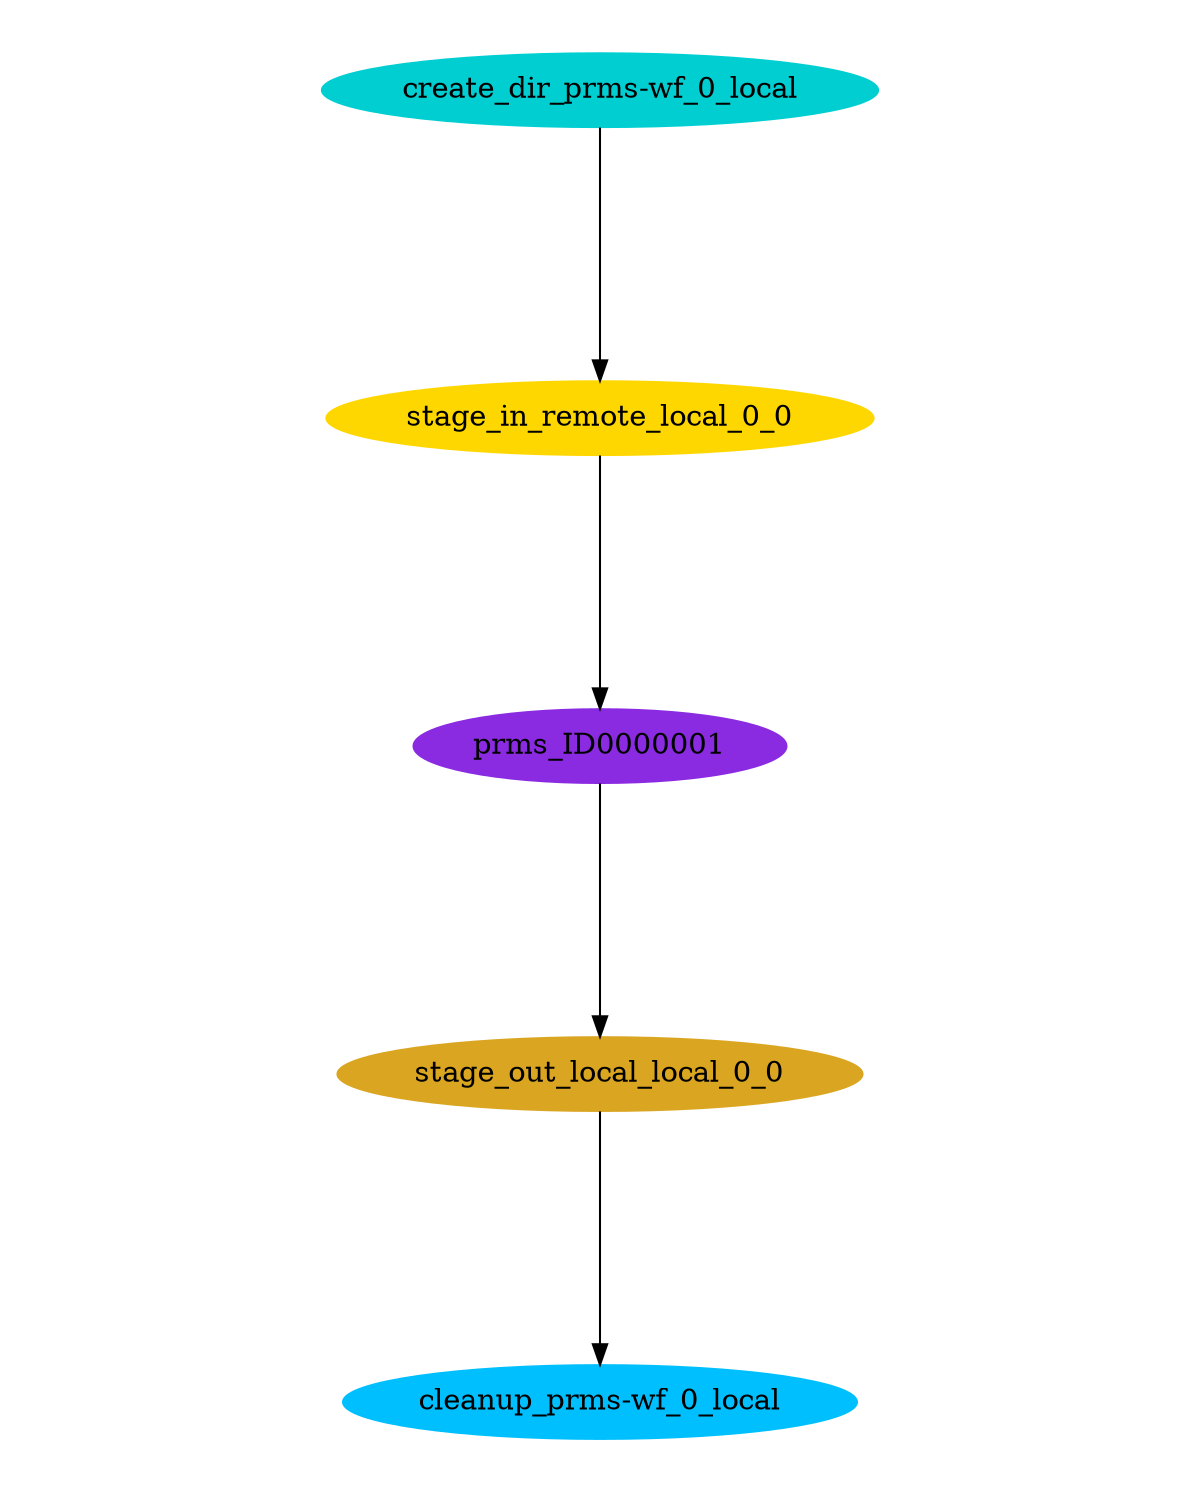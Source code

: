 digraph E {
size="8.0,10.0"
ratio=fill
node [shape=ellipse]
edge [arrowhead=normal, arrowsize=1.0]
	"stage_in_remote_local_0_0" [color=gold,style=filled,label="stage_in_remote_local_0_0"]
	"stage_out_local_local_0_0" [color=goldenrod,style=filled,label="stage_out_local_local_0_0"]
	"prms_ID0000001" [color=blueviolet,style=filled,label="prms_ID0000001"]
	"cleanup_prms-wf_0_local" [color=deepskyblue,style=filled,label="cleanup_prms-wf_0_local"]
	"create_dir_prms-wf_0_local" [color=darkturquoise,style=filled,label="create_dir_prms-wf_0_local"]

	"stage_in_remote_local_0_0" -> "prms_ID0000001"
	"stage_out_local_local_0_0" -> "cleanup_prms-wf_0_local"
	"prms_ID0000001" -> "stage_out_local_local_0_0"
	"create_dir_prms-wf_0_local" -> "stage_in_remote_local_0_0"
}
